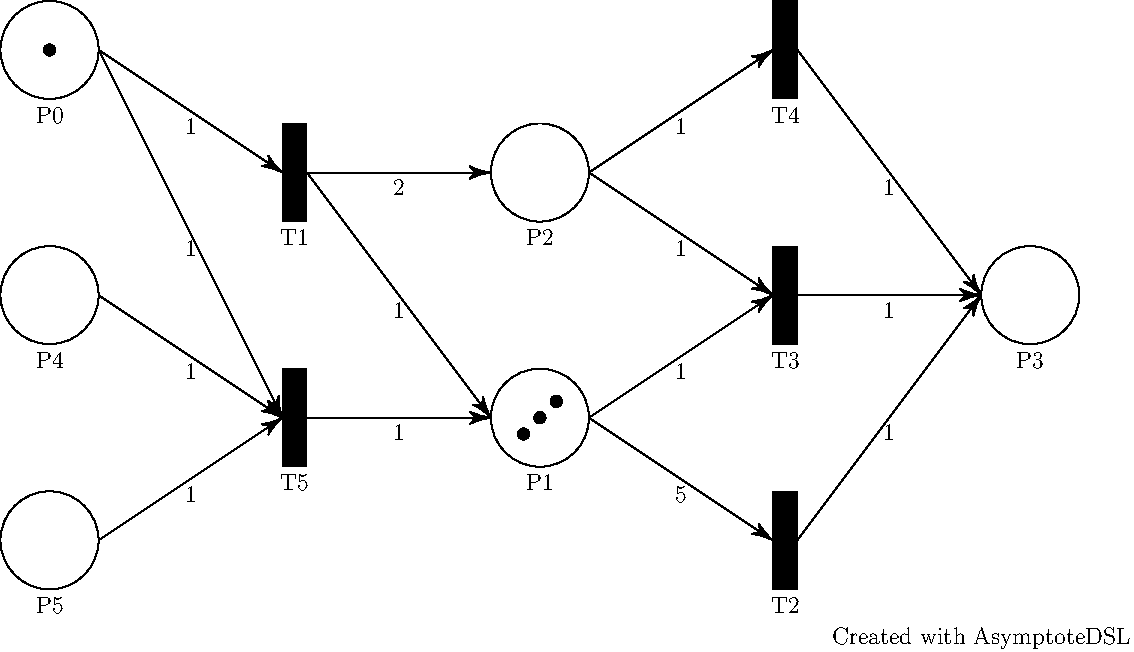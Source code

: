 size(20cm, 20cm);
draw(circle((21.0,6.0), 1.0), black);
draw(circle((1.0,1.0), 1.0), black);
draw(circle((11.0,8.5), 1.0), black);
draw(circle((1.0,11.0), 1.0), black);
draw(circle((11.0,3.5), 1.0), black);
draw(circle((1.0,6.0), 1.0), black);
fill(shift(16.0, 1.0) * box((-0.25,1.0), (0.25,-1.0)), black);
fill(shift(6.0, 8.5) * box((-0.25,1.0), (0.25,-1.0)), black);
fill(shift(6.0, 3.5) * box((-0.25,1.0), (0.25,-1.0)), black);
fill(shift(16.0, 11.0) * box((-0.25,1.0), (0.25,-1.0)), black);
fill(shift(16.0, 6.0) * box((-0.25,1.0), (0.25,-1.0)), black);
label("P3", (21.0,5.0), align = S, black);
label("P5", (1.0,0.0), align = S, black);
label("P2", (11.0,7.5), align = S, black);
label("P0", (1.0,10.0), align = S, black);
label("P1", (11.0,2.5), align = S, black);
label("P4", (1.0,5.0), align = S, black);
label("T2", (16.0,0.0), align = S, black);
label("T1", (6.0,7.5), align = S, black);
label("T5", (6.0,2.5), align = S, black);
label("T4", (16.0,10.0), align = S, black);
label("T3", (16.0,5.0), align = S, black);
draw((12.0,3.5) -- (15.75,1.0), arrow = Arrow(HookHead), black);
label("5", (13.875,2.25), align = S, black);
draw((2.0,11.0) -- (5.75,8.5), arrow = Arrow(HookHead), black);
label("1", (3.875,9.75), align = S, black);
draw((2.0,11.0) -- (5.75,3.5), arrow = Arrow(HookHead), black);
label("1", (3.875,7.25), align = S, black);
draw((2.0,6.0) -- (5.75,3.5), arrow = Arrow(HookHead), black);
label("1", (3.875,4.75), align = S, black);
draw((2.0,1.0) -- (5.75,3.5), arrow = Arrow(HookHead), black);
label("1", (3.875,2.25), align = S, black);
draw((12.0,8.5) -- (15.75,11.0), arrow = Arrow(HookHead), black);
label("1", (13.875,9.75), align = S, black);
draw((12.0,3.5) -- (15.75,6.0), arrow = Arrow(HookHead), black);
label("1", (13.875,4.75), align = S, black);
draw((12.0,8.5) -- (15.75,6.0), arrow = Arrow(HookHead), black);
label("1", (13.875,7.25), align = S, black);
draw((16.25,1.0) -- (20.0,6.0), arrow = Arrow(HookHead), black);
label("1", (18.125,3.5), align = S, black);
draw((6.25,8.5) -- (10.0,3.5), arrow = Arrow(HookHead), black);
label("1", (8.125,6.0), align = S, black);
draw((6.25,8.5) -- (10.0,8.5), arrow = Arrow(HookHead), black);
label("2", (8.125,8.5), align = S, black);
draw((6.25,3.5) -- (10.0,3.5), arrow = Arrow(HookHead), black);
label("1", (8.125,3.5), align = S, black);
draw((16.25,11.0) -- (20.0,6.0), arrow = Arrow(HookHead), black);
label("1", (18.125,8.5), align = S, black);
draw((16.25,6.0) -- (20.0,6.0), arrow = Arrow(HookHead), black);
label("1", (18.125,6.0), align = S, black);
fill(circle((1.0,11.0), 0.125), black);
fill(circle((11.0,3.5), 0.125), black);
fill(circle((11.333333333333334,3.8333333333333335), 0.125), black);
fill(circle((10.666666666666666,3.1666666666666665), 0.125), black);
label("Created with AsymptoteDSL", (20.0,-1.0), align = NoAlign, black);
